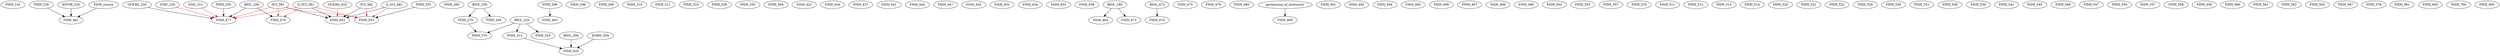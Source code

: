 digraph G {
    FISH_101;
    FISH_230;
    FISH_250;
    FISH_260;
    edge [color=black];
    BIOL_200 -> FISH_270;
    FISH_290;
    FISH_296;
    FISH_300;
    FISH_310;
    FISH_311;
    edge [color=black];
    BIOL_220 -> FISH_312;
    FISH_323;
    edge [color=black];
    BIOL_220 -> FISH_324;
    FISH_328;
    FISH_330;
    edge [color=black];
    BIOL_200 -> FISH_340;
    edge [color=black];
    FISH_270 -> FISH_370;
    BIOL_220 -> FISH_370;
    FISH_404;
    FISH_423;
    FISH_424;
    edge [color=black];
    BIOL_356 -> FISH_428;
    ESRM_304 -> FISH_428;
    FISH_312 -> FISH_428;
    FISH_437;
    FISH_441;
    FISH_444;
    FISH_447;
    FISH_450;
    FISH_452;
    edge [color=black];
    Q_SCI_381 -> FISH_453;
    SCI_381 -> FISH_453;
    Q_SCI_482 -> FISH_453;
    SCI_482 -> FISH_453;
    edge [color=red];
    OCEAN_452 -> FISH_453;
    FISH_454;
    FISH_455;
    FISH_458;
    edge [color=black];
    FISH_230 -> FISH_461;
    ENVIR_235 -> FISH_461;
    FISH_course -> FISH_461;
    edge [color=black];
    BIOL_180 -> FISH_464;
    edge [color=black];
    BIOL_180 -> FISH_473;
    edge [color=black];
    BIOL_473 -> FISH_474;
    FISH_475;
    edge [color=black];
    FISH_250 -> FISH_477;
    OCEAN_250 -> FISH_477;
    BIOL_250 -> FISH_477;
    edge [color=red];
    Q_SCI_381 -> FISH_477;
    SCI_381 -> FISH_477;
    STAT_220 -> FISH_477;
    STAT_311 -> FISH_477;
    FISH_478;
    edge [color=black];
    BIOL_250 -> FISH_479;
    edge [color=red];
    Q_SCI_381 -> FISH_479;
    SCI_381 -> FISH_479;
    FISH_480;
    edge [color=black];
    permission_of_instructor -> FISH_489;
    FISH_491;
    FISH_492;
    edge [color=black];
    FISH_290 -> FISH_493;
    FISH_494;
    FISH_495;
    FISH_496;
    FISH_497;
    FISH_498;
    FISH_499;
    FISH_502;
    FISH_503;
    FISH_507;
    FISH_510;
    FISH_511;
    FISH_512;
    FISH_513;
    FISH_514;
    FISH_520;
    FISH_521;
    FISH_522;
    FISH_526;
    FISH_530;
    FISH_531;
    FISH_538;
    FISH_539;
    FISH_541;
    FISH_545;
    FISH_546;
    FISH_547;
    FISH_552;
    edge [color=black];
    FISH_552 -> FISH_553;
    edge [color=red];
    Q_SCI_381 -> FISH_553;
    SCI_381 -> FISH_553;
    Q_SCI_482 -> FISH_553;
    SCI_482 -> FISH_553;
    FISH_554;
    FISH_557;
    FISH_558;
    FISH_559;
    FISH_560;
    FISH_561;
    FISH_562;
    FISH_563;
    FISH_567;
    FISH_578;
    FISH_581;
    FISH_600;
    FISH_700;
    FISH_800;
}
